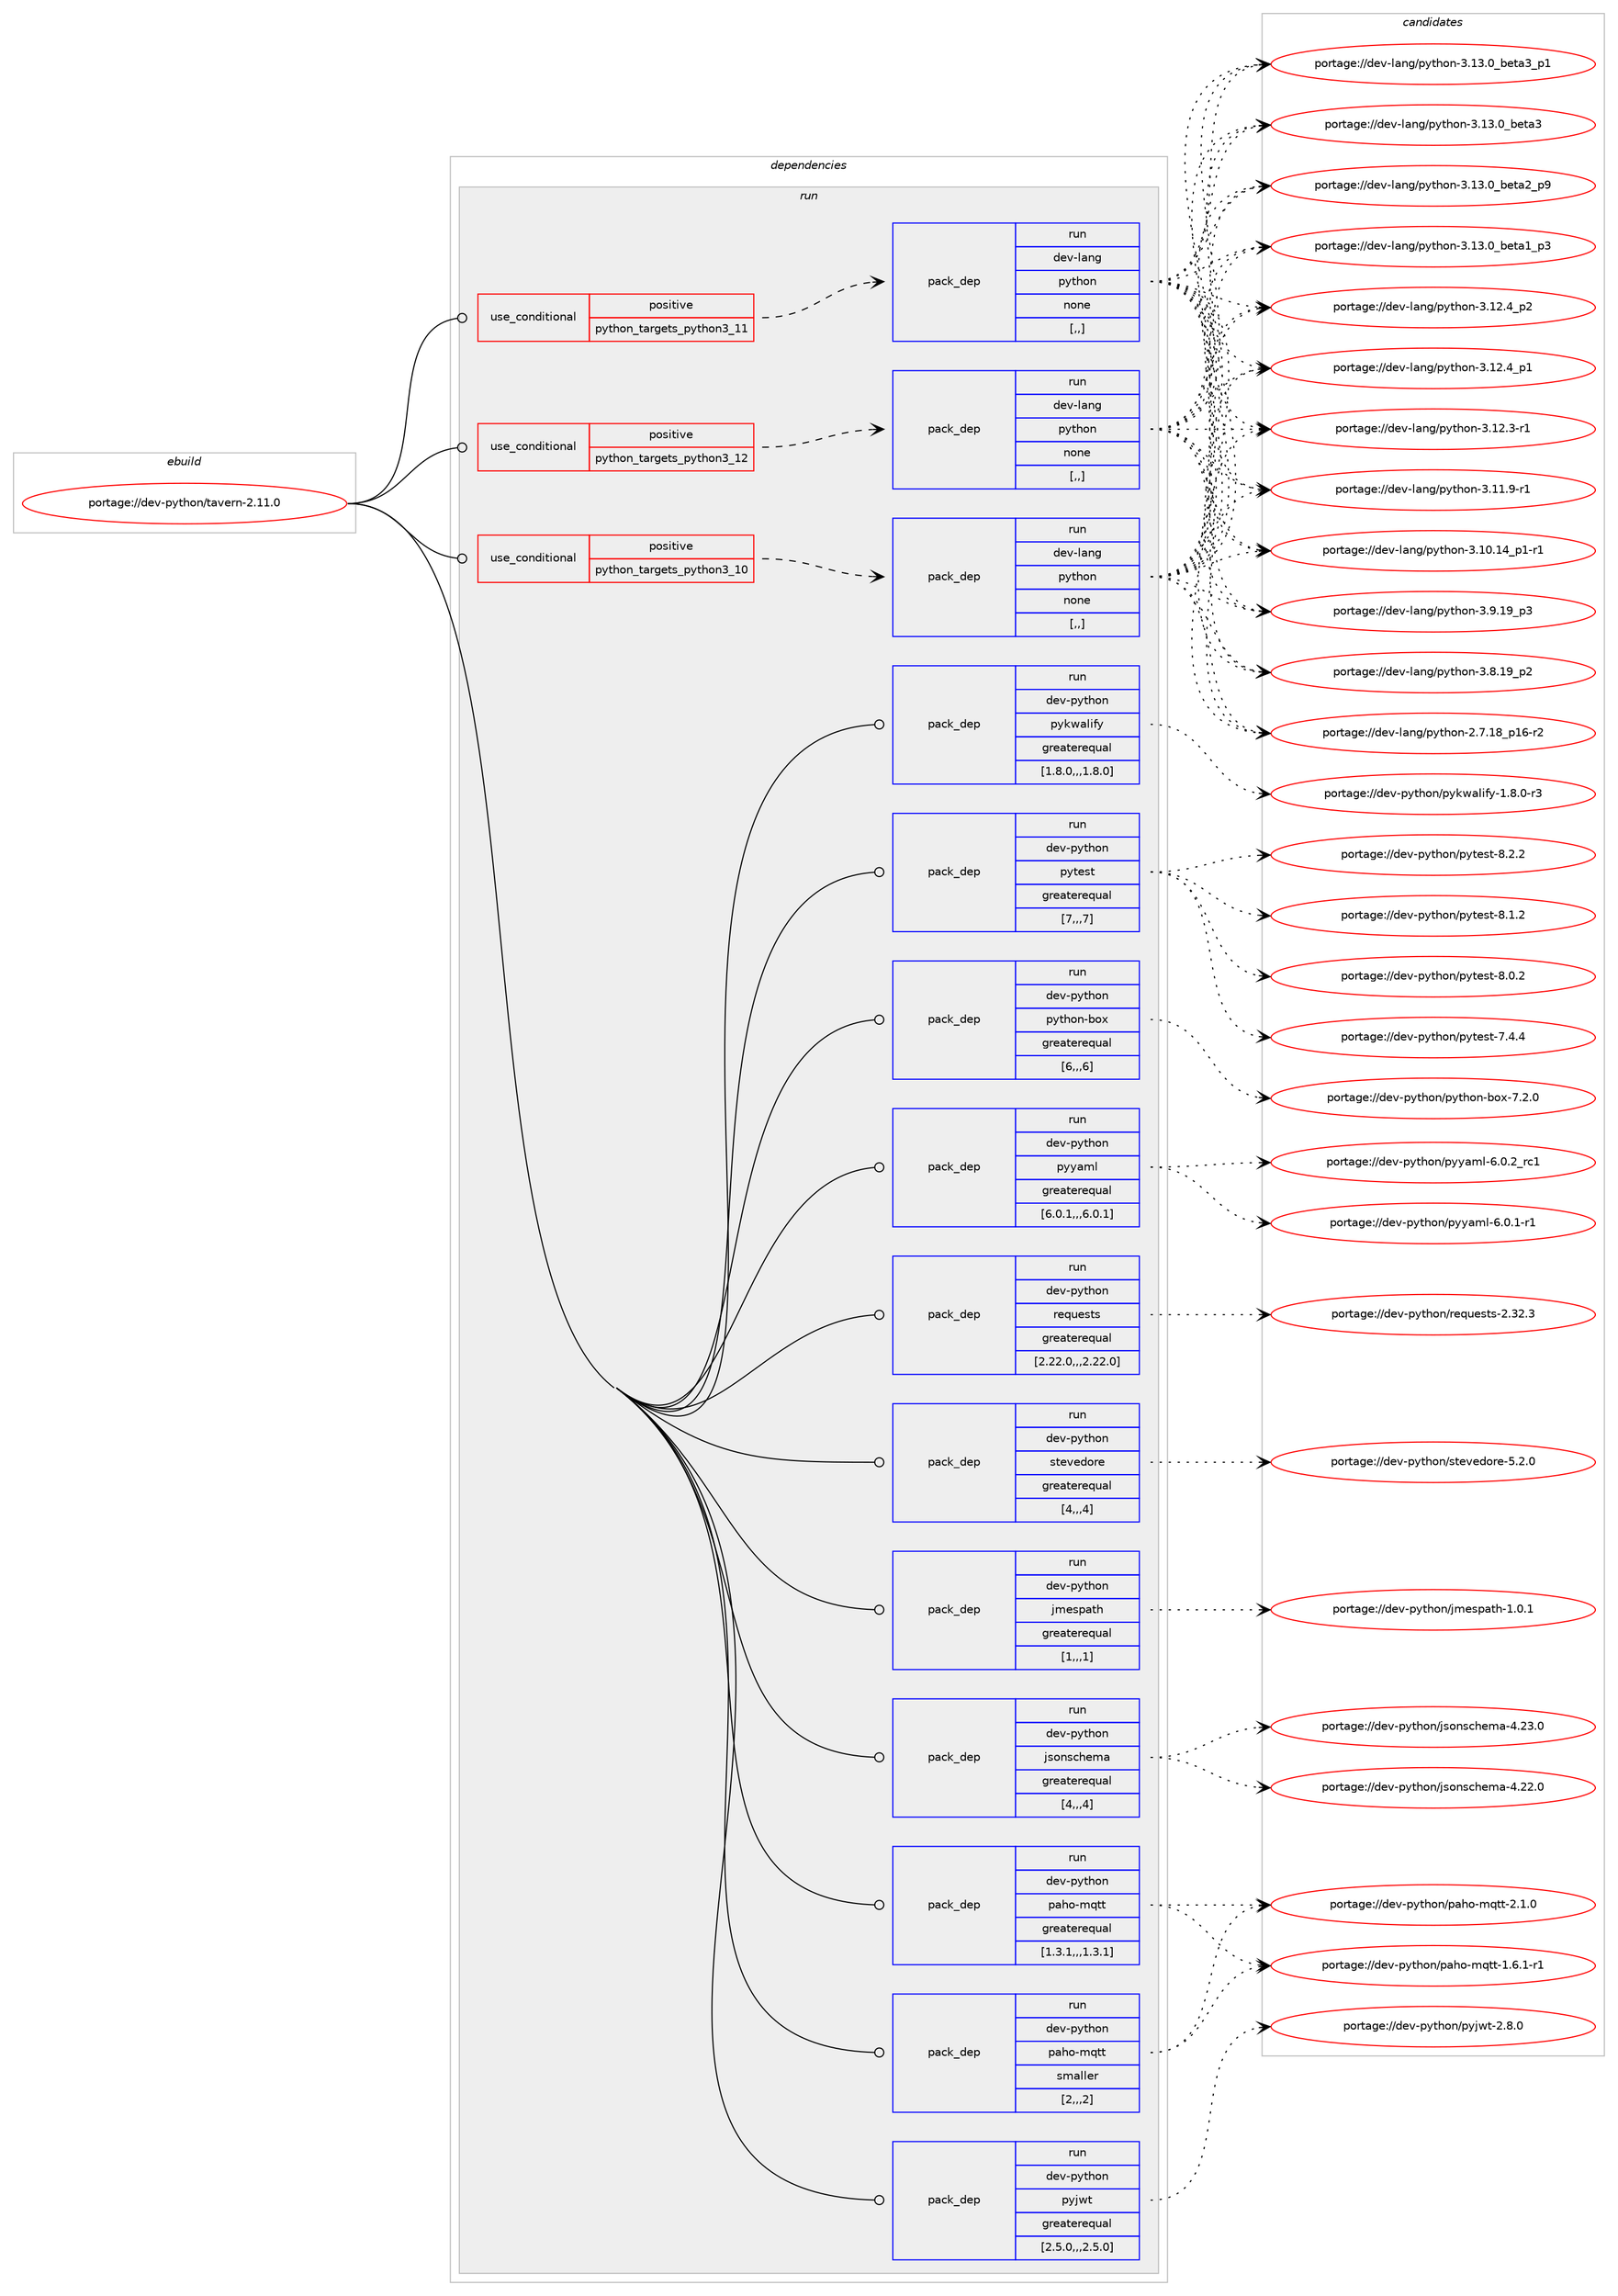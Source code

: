 digraph prolog {

# *************
# Graph options
# *************

newrank=true;
concentrate=true;
compound=true;
graph [rankdir=LR,fontname=Helvetica,fontsize=10,ranksep=1.5];#, ranksep=2.5, nodesep=0.2];
edge  [arrowhead=vee];
node  [fontname=Helvetica,fontsize=10];

# **********
# The ebuild
# **********

subgraph cluster_leftcol {
color=gray;
rank=same;
label=<<i>ebuild</i>>;
id [label="portage://dev-python/tavern-2.11.0", color=red, width=4, href="../dev-python/tavern-2.11.0.svg"];
}

# ****************
# The dependencies
# ****************

subgraph cluster_midcol {
color=gray;
label=<<i>dependencies</i>>;
subgraph cluster_compile {
fillcolor="#eeeeee";
style=filled;
label=<<i>compile</i>>;
}
subgraph cluster_compileandrun {
fillcolor="#eeeeee";
style=filled;
label=<<i>compile and run</i>>;
}
subgraph cluster_run {
fillcolor="#eeeeee";
style=filled;
label=<<i>run</i>>;
subgraph cond39888 {
dependency164078 [label=<<TABLE BORDER="0" CELLBORDER="1" CELLSPACING="0" CELLPADDING="4"><TR><TD ROWSPAN="3" CELLPADDING="10">use_conditional</TD></TR><TR><TD>positive</TD></TR><TR><TD>python_targets_python3_10</TD></TR></TABLE>>, shape=none, color=red];
subgraph pack122930 {
dependency164079 [label=<<TABLE BORDER="0" CELLBORDER="1" CELLSPACING="0" CELLPADDING="4" WIDTH="220"><TR><TD ROWSPAN="6" CELLPADDING="30">pack_dep</TD></TR><TR><TD WIDTH="110">run</TD></TR><TR><TD>dev-lang</TD></TR><TR><TD>python</TD></TR><TR><TD>none</TD></TR><TR><TD>[,,]</TD></TR></TABLE>>, shape=none, color=blue];
}
dependency164078:e -> dependency164079:w [weight=20,style="dashed",arrowhead="vee"];
}
id:e -> dependency164078:w [weight=20,style="solid",arrowhead="odot"];
subgraph cond39889 {
dependency164080 [label=<<TABLE BORDER="0" CELLBORDER="1" CELLSPACING="0" CELLPADDING="4"><TR><TD ROWSPAN="3" CELLPADDING="10">use_conditional</TD></TR><TR><TD>positive</TD></TR><TR><TD>python_targets_python3_11</TD></TR></TABLE>>, shape=none, color=red];
subgraph pack122931 {
dependency164081 [label=<<TABLE BORDER="0" CELLBORDER="1" CELLSPACING="0" CELLPADDING="4" WIDTH="220"><TR><TD ROWSPAN="6" CELLPADDING="30">pack_dep</TD></TR><TR><TD WIDTH="110">run</TD></TR><TR><TD>dev-lang</TD></TR><TR><TD>python</TD></TR><TR><TD>none</TD></TR><TR><TD>[,,]</TD></TR></TABLE>>, shape=none, color=blue];
}
dependency164080:e -> dependency164081:w [weight=20,style="dashed",arrowhead="vee"];
}
id:e -> dependency164080:w [weight=20,style="solid",arrowhead="odot"];
subgraph cond39890 {
dependency164082 [label=<<TABLE BORDER="0" CELLBORDER="1" CELLSPACING="0" CELLPADDING="4"><TR><TD ROWSPAN="3" CELLPADDING="10">use_conditional</TD></TR><TR><TD>positive</TD></TR><TR><TD>python_targets_python3_12</TD></TR></TABLE>>, shape=none, color=red];
subgraph pack122932 {
dependency164083 [label=<<TABLE BORDER="0" CELLBORDER="1" CELLSPACING="0" CELLPADDING="4" WIDTH="220"><TR><TD ROWSPAN="6" CELLPADDING="30">pack_dep</TD></TR><TR><TD WIDTH="110">run</TD></TR><TR><TD>dev-lang</TD></TR><TR><TD>python</TD></TR><TR><TD>none</TD></TR><TR><TD>[,,]</TD></TR></TABLE>>, shape=none, color=blue];
}
dependency164082:e -> dependency164083:w [weight=20,style="dashed",arrowhead="vee"];
}
id:e -> dependency164082:w [weight=20,style="solid",arrowhead="odot"];
subgraph pack122933 {
dependency164084 [label=<<TABLE BORDER="0" CELLBORDER="1" CELLSPACING="0" CELLPADDING="4" WIDTH="220"><TR><TD ROWSPAN="6" CELLPADDING="30">pack_dep</TD></TR><TR><TD WIDTH="110">run</TD></TR><TR><TD>dev-python</TD></TR><TR><TD>jmespath</TD></TR><TR><TD>greaterequal</TD></TR><TR><TD>[1,,,1]</TD></TR></TABLE>>, shape=none, color=blue];
}
id:e -> dependency164084:w [weight=20,style="solid",arrowhead="odot"];
subgraph pack122934 {
dependency164085 [label=<<TABLE BORDER="0" CELLBORDER="1" CELLSPACING="0" CELLPADDING="4" WIDTH="220"><TR><TD ROWSPAN="6" CELLPADDING="30">pack_dep</TD></TR><TR><TD WIDTH="110">run</TD></TR><TR><TD>dev-python</TD></TR><TR><TD>jsonschema</TD></TR><TR><TD>greaterequal</TD></TR><TR><TD>[4,,,4]</TD></TR></TABLE>>, shape=none, color=blue];
}
id:e -> dependency164085:w [weight=20,style="solid",arrowhead="odot"];
subgraph pack122935 {
dependency164086 [label=<<TABLE BORDER="0" CELLBORDER="1" CELLSPACING="0" CELLPADDING="4" WIDTH="220"><TR><TD ROWSPAN="6" CELLPADDING="30">pack_dep</TD></TR><TR><TD WIDTH="110">run</TD></TR><TR><TD>dev-python</TD></TR><TR><TD>paho-mqtt</TD></TR><TR><TD>greaterequal</TD></TR><TR><TD>[1.3.1,,,1.3.1]</TD></TR></TABLE>>, shape=none, color=blue];
}
id:e -> dependency164086:w [weight=20,style="solid",arrowhead="odot"];
subgraph pack122936 {
dependency164087 [label=<<TABLE BORDER="0" CELLBORDER="1" CELLSPACING="0" CELLPADDING="4" WIDTH="220"><TR><TD ROWSPAN="6" CELLPADDING="30">pack_dep</TD></TR><TR><TD WIDTH="110">run</TD></TR><TR><TD>dev-python</TD></TR><TR><TD>paho-mqtt</TD></TR><TR><TD>smaller</TD></TR><TR><TD>[2,,,2]</TD></TR></TABLE>>, shape=none, color=blue];
}
id:e -> dependency164087:w [weight=20,style="solid",arrowhead="odot"];
subgraph pack122937 {
dependency164088 [label=<<TABLE BORDER="0" CELLBORDER="1" CELLSPACING="0" CELLPADDING="4" WIDTH="220"><TR><TD ROWSPAN="6" CELLPADDING="30">pack_dep</TD></TR><TR><TD WIDTH="110">run</TD></TR><TR><TD>dev-python</TD></TR><TR><TD>pyjwt</TD></TR><TR><TD>greaterequal</TD></TR><TR><TD>[2.5.0,,,2.5.0]</TD></TR></TABLE>>, shape=none, color=blue];
}
id:e -> dependency164088:w [weight=20,style="solid",arrowhead="odot"];
subgraph pack122938 {
dependency164089 [label=<<TABLE BORDER="0" CELLBORDER="1" CELLSPACING="0" CELLPADDING="4" WIDTH="220"><TR><TD ROWSPAN="6" CELLPADDING="30">pack_dep</TD></TR><TR><TD WIDTH="110">run</TD></TR><TR><TD>dev-python</TD></TR><TR><TD>pykwalify</TD></TR><TR><TD>greaterequal</TD></TR><TR><TD>[1.8.0,,,1.8.0]</TD></TR></TABLE>>, shape=none, color=blue];
}
id:e -> dependency164089:w [weight=20,style="solid",arrowhead="odot"];
subgraph pack122939 {
dependency164090 [label=<<TABLE BORDER="0" CELLBORDER="1" CELLSPACING="0" CELLPADDING="4" WIDTH="220"><TR><TD ROWSPAN="6" CELLPADDING="30">pack_dep</TD></TR><TR><TD WIDTH="110">run</TD></TR><TR><TD>dev-python</TD></TR><TR><TD>pytest</TD></TR><TR><TD>greaterequal</TD></TR><TR><TD>[7,,,7]</TD></TR></TABLE>>, shape=none, color=blue];
}
id:e -> dependency164090:w [weight=20,style="solid",arrowhead="odot"];
subgraph pack122940 {
dependency164091 [label=<<TABLE BORDER="0" CELLBORDER="1" CELLSPACING="0" CELLPADDING="4" WIDTH="220"><TR><TD ROWSPAN="6" CELLPADDING="30">pack_dep</TD></TR><TR><TD WIDTH="110">run</TD></TR><TR><TD>dev-python</TD></TR><TR><TD>python-box</TD></TR><TR><TD>greaterequal</TD></TR><TR><TD>[6,,,6]</TD></TR></TABLE>>, shape=none, color=blue];
}
id:e -> dependency164091:w [weight=20,style="solid",arrowhead="odot"];
subgraph pack122941 {
dependency164092 [label=<<TABLE BORDER="0" CELLBORDER="1" CELLSPACING="0" CELLPADDING="4" WIDTH="220"><TR><TD ROWSPAN="6" CELLPADDING="30">pack_dep</TD></TR><TR><TD WIDTH="110">run</TD></TR><TR><TD>dev-python</TD></TR><TR><TD>pyyaml</TD></TR><TR><TD>greaterequal</TD></TR><TR><TD>[6.0.1,,,6.0.1]</TD></TR></TABLE>>, shape=none, color=blue];
}
id:e -> dependency164092:w [weight=20,style="solid",arrowhead="odot"];
subgraph pack122942 {
dependency164093 [label=<<TABLE BORDER="0" CELLBORDER="1" CELLSPACING="0" CELLPADDING="4" WIDTH="220"><TR><TD ROWSPAN="6" CELLPADDING="30">pack_dep</TD></TR><TR><TD WIDTH="110">run</TD></TR><TR><TD>dev-python</TD></TR><TR><TD>requests</TD></TR><TR><TD>greaterequal</TD></TR><TR><TD>[2.22.0,,,2.22.0]</TD></TR></TABLE>>, shape=none, color=blue];
}
id:e -> dependency164093:w [weight=20,style="solid",arrowhead="odot"];
subgraph pack122943 {
dependency164094 [label=<<TABLE BORDER="0" CELLBORDER="1" CELLSPACING="0" CELLPADDING="4" WIDTH="220"><TR><TD ROWSPAN="6" CELLPADDING="30">pack_dep</TD></TR><TR><TD WIDTH="110">run</TD></TR><TR><TD>dev-python</TD></TR><TR><TD>stevedore</TD></TR><TR><TD>greaterequal</TD></TR><TR><TD>[4,,,4]</TD></TR></TABLE>>, shape=none, color=blue];
}
id:e -> dependency164094:w [weight=20,style="solid",arrowhead="odot"];
}
}

# **************
# The candidates
# **************

subgraph cluster_choices {
rank=same;
color=gray;
label=<<i>candidates</i>>;

subgraph choice122930 {
color=black;
nodesep=1;
choice10010111845108971101034711212111610411111045514649514648959810111697519511249 [label="portage://dev-lang/python-3.13.0_beta3_p1", color=red, width=4,href="../dev-lang/python-3.13.0_beta3_p1.svg"];
choice1001011184510897110103471121211161041111104551464951464895981011169751 [label="portage://dev-lang/python-3.13.0_beta3", color=red, width=4,href="../dev-lang/python-3.13.0_beta3.svg"];
choice10010111845108971101034711212111610411111045514649514648959810111697509511257 [label="portage://dev-lang/python-3.13.0_beta2_p9", color=red, width=4,href="../dev-lang/python-3.13.0_beta2_p9.svg"];
choice10010111845108971101034711212111610411111045514649514648959810111697499511251 [label="portage://dev-lang/python-3.13.0_beta1_p3", color=red, width=4,href="../dev-lang/python-3.13.0_beta1_p3.svg"];
choice100101118451089711010347112121116104111110455146495046529511250 [label="portage://dev-lang/python-3.12.4_p2", color=red, width=4,href="../dev-lang/python-3.12.4_p2.svg"];
choice100101118451089711010347112121116104111110455146495046529511249 [label="portage://dev-lang/python-3.12.4_p1", color=red, width=4,href="../dev-lang/python-3.12.4_p1.svg"];
choice100101118451089711010347112121116104111110455146495046514511449 [label="portage://dev-lang/python-3.12.3-r1", color=red, width=4,href="../dev-lang/python-3.12.3-r1.svg"];
choice100101118451089711010347112121116104111110455146494946574511449 [label="portage://dev-lang/python-3.11.9-r1", color=red, width=4,href="../dev-lang/python-3.11.9-r1.svg"];
choice100101118451089711010347112121116104111110455146494846495295112494511449 [label="portage://dev-lang/python-3.10.14_p1-r1", color=red, width=4,href="../dev-lang/python-3.10.14_p1-r1.svg"];
choice100101118451089711010347112121116104111110455146574649579511251 [label="portage://dev-lang/python-3.9.19_p3", color=red, width=4,href="../dev-lang/python-3.9.19_p3.svg"];
choice100101118451089711010347112121116104111110455146564649579511250 [label="portage://dev-lang/python-3.8.19_p2", color=red, width=4,href="../dev-lang/python-3.8.19_p2.svg"];
choice100101118451089711010347112121116104111110455046554649569511249544511450 [label="portage://dev-lang/python-2.7.18_p16-r2", color=red, width=4,href="../dev-lang/python-2.7.18_p16-r2.svg"];
dependency164079:e -> choice10010111845108971101034711212111610411111045514649514648959810111697519511249:w [style=dotted,weight="100"];
dependency164079:e -> choice1001011184510897110103471121211161041111104551464951464895981011169751:w [style=dotted,weight="100"];
dependency164079:e -> choice10010111845108971101034711212111610411111045514649514648959810111697509511257:w [style=dotted,weight="100"];
dependency164079:e -> choice10010111845108971101034711212111610411111045514649514648959810111697499511251:w [style=dotted,weight="100"];
dependency164079:e -> choice100101118451089711010347112121116104111110455146495046529511250:w [style=dotted,weight="100"];
dependency164079:e -> choice100101118451089711010347112121116104111110455146495046529511249:w [style=dotted,weight="100"];
dependency164079:e -> choice100101118451089711010347112121116104111110455146495046514511449:w [style=dotted,weight="100"];
dependency164079:e -> choice100101118451089711010347112121116104111110455146494946574511449:w [style=dotted,weight="100"];
dependency164079:e -> choice100101118451089711010347112121116104111110455146494846495295112494511449:w [style=dotted,weight="100"];
dependency164079:e -> choice100101118451089711010347112121116104111110455146574649579511251:w [style=dotted,weight="100"];
dependency164079:e -> choice100101118451089711010347112121116104111110455146564649579511250:w [style=dotted,weight="100"];
dependency164079:e -> choice100101118451089711010347112121116104111110455046554649569511249544511450:w [style=dotted,weight="100"];
}
subgraph choice122931 {
color=black;
nodesep=1;
choice10010111845108971101034711212111610411111045514649514648959810111697519511249 [label="portage://dev-lang/python-3.13.0_beta3_p1", color=red, width=4,href="../dev-lang/python-3.13.0_beta3_p1.svg"];
choice1001011184510897110103471121211161041111104551464951464895981011169751 [label="portage://dev-lang/python-3.13.0_beta3", color=red, width=4,href="../dev-lang/python-3.13.0_beta3.svg"];
choice10010111845108971101034711212111610411111045514649514648959810111697509511257 [label="portage://dev-lang/python-3.13.0_beta2_p9", color=red, width=4,href="../dev-lang/python-3.13.0_beta2_p9.svg"];
choice10010111845108971101034711212111610411111045514649514648959810111697499511251 [label="portage://dev-lang/python-3.13.0_beta1_p3", color=red, width=4,href="../dev-lang/python-3.13.0_beta1_p3.svg"];
choice100101118451089711010347112121116104111110455146495046529511250 [label="portage://dev-lang/python-3.12.4_p2", color=red, width=4,href="../dev-lang/python-3.12.4_p2.svg"];
choice100101118451089711010347112121116104111110455146495046529511249 [label="portage://dev-lang/python-3.12.4_p1", color=red, width=4,href="../dev-lang/python-3.12.4_p1.svg"];
choice100101118451089711010347112121116104111110455146495046514511449 [label="portage://dev-lang/python-3.12.3-r1", color=red, width=4,href="../dev-lang/python-3.12.3-r1.svg"];
choice100101118451089711010347112121116104111110455146494946574511449 [label="portage://dev-lang/python-3.11.9-r1", color=red, width=4,href="../dev-lang/python-3.11.9-r1.svg"];
choice100101118451089711010347112121116104111110455146494846495295112494511449 [label="portage://dev-lang/python-3.10.14_p1-r1", color=red, width=4,href="../dev-lang/python-3.10.14_p1-r1.svg"];
choice100101118451089711010347112121116104111110455146574649579511251 [label="portage://dev-lang/python-3.9.19_p3", color=red, width=4,href="../dev-lang/python-3.9.19_p3.svg"];
choice100101118451089711010347112121116104111110455146564649579511250 [label="portage://dev-lang/python-3.8.19_p2", color=red, width=4,href="../dev-lang/python-3.8.19_p2.svg"];
choice100101118451089711010347112121116104111110455046554649569511249544511450 [label="portage://dev-lang/python-2.7.18_p16-r2", color=red, width=4,href="../dev-lang/python-2.7.18_p16-r2.svg"];
dependency164081:e -> choice10010111845108971101034711212111610411111045514649514648959810111697519511249:w [style=dotted,weight="100"];
dependency164081:e -> choice1001011184510897110103471121211161041111104551464951464895981011169751:w [style=dotted,weight="100"];
dependency164081:e -> choice10010111845108971101034711212111610411111045514649514648959810111697509511257:w [style=dotted,weight="100"];
dependency164081:e -> choice10010111845108971101034711212111610411111045514649514648959810111697499511251:w [style=dotted,weight="100"];
dependency164081:e -> choice100101118451089711010347112121116104111110455146495046529511250:w [style=dotted,weight="100"];
dependency164081:e -> choice100101118451089711010347112121116104111110455146495046529511249:w [style=dotted,weight="100"];
dependency164081:e -> choice100101118451089711010347112121116104111110455146495046514511449:w [style=dotted,weight="100"];
dependency164081:e -> choice100101118451089711010347112121116104111110455146494946574511449:w [style=dotted,weight="100"];
dependency164081:e -> choice100101118451089711010347112121116104111110455146494846495295112494511449:w [style=dotted,weight="100"];
dependency164081:e -> choice100101118451089711010347112121116104111110455146574649579511251:w [style=dotted,weight="100"];
dependency164081:e -> choice100101118451089711010347112121116104111110455146564649579511250:w [style=dotted,weight="100"];
dependency164081:e -> choice100101118451089711010347112121116104111110455046554649569511249544511450:w [style=dotted,weight="100"];
}
subgraph choice122932 {
color=black;
nodesep=1;
choice10010111845108971101034711212111610411111045514649514648959810111697519511249 [label="portage://dev-lang/python-3.13.0_beta3_p1", color=red, width=4,href="../dev-lang/python-3.13.0_beta3_p1.svg"];
choice1001011184510897110103471121211161041111104551464951464895981011169751 [label="portage://dev-lang/python-3.13.0_beta3", color=red, width=4,href="../dev-lang/python-3.13.0_beta3.svg"];
choice10010111845108971101034711212111610411111045514649514648959810111697509511257 [label="portage://dev-lang/python-3.13.0_beta2_p9", color=red, width=4,href="../dev-lang/python-3.13.0_beta2_p9.svg"];
choice10010111845108971101034711212111610411111045514649514648959810111697499511251 [label="portage://dev-lang/python-3.13.0_beta1_p3", color=red, width=4,href="../dev-lang/python-3.13.0_beta1_p3.svg"];
choice100101118451089711010347112121116104111110455146495046529511250 [label="portage://dev-lang/python-3.12.4_p2", color=red, width=4,href="../dev-lang/python-3.12.4_p2.svg"];
choice100101118451089711010347112121116104111110455146495046529511249 [label="portage://dev-lang/python-3.12.4_p1", color=red, width=4,href="../dev-lang/python-3.12.4_p1.svg"];
choice100101118451089711010347112121116104111110455146495046514511449 [label="portage://dev-lang/python-3.12.3-r1", color=red, width=4,href="../dev-lang/python-3.12.3-r1.svg"];
choice100101118451089711010347112121116104111110455146494946574511449 [label="portage://dev-lang/python-3.11.9-r1", color=red, width=4,href="../dev-lang/python-3.11.9-r1.svg"];
choice100101118451089711010347112121116104111110455146494846495295112494511449 [label="portage://dev-lang/python-3.10.14_p1-r1", color=red, width=4,href="../dev-lang/python-3.10.14_p1-r1.svg"];
choice100101118451089711010347112121116104111110455146574649579511251 [label="portage://dev-lang/python-3.9.19_p3", color=red, width=4,href="../dev-lang/python-3.9.19_p3.svg"];
choice100101118451089711010347112121116104111110455146564649579511250 [label="portage://dev-lang/python-3.8.19_p2", color=red, width=4,href="../dev-lang/python-3.8.19_p2.svg"];
choice100101118451089711010347112121116104111110455046554649569511249544511450 [label="portage://dev-lang/python-2.7.18_p16-r2", color=red, width=4,href="../dev-lang/python-2.7.18_p16-r2.svg"];
dependency164083:e -> choice10010111845108971101034711212111610411111045514649514648959810111697519511249:w [style=dotted,weight="100"];
dependency164083:e -> choice1001011184510897110103471121211161041111104551464951464895981011169751:w [style=dotted,weight="100"];
dependency164083:e -> choice10010111845108971101034711212111610411111045514649514648959810111697509511257:w [style=dotted,weight="100"];
dependency164083:e -> choice10010111845108971101034711212111610411111045514649514648959810111697499511251:w [style=dotted,weight="100"];
dependency164083:e -> choice100101118451089711010347112121116104111110455146495046529511250:w [style=dotted,weight="100"];
dependency164083:e -> choice100101118451089711010347112121116104111110455146495046529511249:w [style=dotted,weight="100"];
dependency164083:e -> choice100101118451089711010347112121116104111110455146495046514511449:w [style=dotted,weight="100"];
dependency164083:e -> choice100101118451089711010347112121116104111110455146494946574511449:w [style=dotted,weight="100"];
dependency164083:e -> choice100101118451089711010347112121116104111110455146494846495295112494511449:w [style=dotted,weight="100"];
dependency164083:e -> choice100101118451089711010347112121116104111110455146574649579511251:w [style=dotted,weight="100"];
dependency164083:e -> choice100101118451089711010347112121116104111110455146564649579511250:w [style=dotted,weight="100"];
dependency164083:e -> choice100101118451089711010347112121116104111110455046554649569511249544511450:w [style=dotted,weight="100"];
}
subgraph choice122933 {
color=black;
nodesep=1;
choice100101118451121211161041111104710610910111511297116104454946484649 [label="portage://dev-python/jmespath-1.0.1", color=red, width=4,href="../dev-python/jmespath-1.0.1.svg"];
dependency164084:e -> choice100101118451121211161041111104710610910111511297116104454946484649:w [style=dotted,weight="100"];
}
subgraph choice122934 {
color=black;
nodesep=1;
choice1001011184511212111610411111047106115111110115991041011099745524650514648 [label="portage://dev-python/jsonschema-4.23.0", color=red, width=4,href="../dev-python/jsonschema-4.23.0.svg"];
choice1001011184511212111610411111047106115111110115991041011099745524650504648 [label="portage://dev-python/jsonschema-4.22.0", color=red, width=4,href="../dev-python/jsonschema-4.22.0.svg"];
dependency164085:e -> choice1001011184511212111610411111047106115111110115991041011099745524650514648:w [style=dotted,weight="100"];
dependency164085:e -> choice1001011184511212111610411111047106115111110115991041011099745524650504648:w [style=dotted,weight="100"];
}
subgraph choice122935 {
color=black;
nodesep=1;
choice10010111845112121116104111110471129710411145109113116116455046494648 [label="portage://dev-python/paho-mqtt-2.1.0", color=red, width=4,href="../dev-python/paho-mqtt-2.1.0.svg"];
choice100101118451121211161041111104711297104111451091131161164549465446494511449 [label="portage://dev-python/paho-mqtt-1.6.1-r1", color=red, width=4,href="../dev-python/paho-mqtt-1.6.1-r1.svg"];
dependency164086:e -> choice10010111845112121116104111110471129710411145109113116116455046494648:w [style=dotted,weight="100"];
dependency164086:e -> choice100101118451121211161041111104711297104111451091131161164549465446494511449:w [style=dotted,weight="100"];
}
subgraph choice122936 {
color=black;
nodesep=1;
choice10010111845112121116104111110471129710411145109113116116455046494648 [label="portage://dev-python/paho-mqtt-2.1.0", color=red, width=4,href="../dev-python/paho-mqtt-2.1.0.svg"];
choice100101118451121211161041111104711297104111451091131161164549465446494511449 [label="portage://dev-python/paho-mqtt-1.6.1-r1", color=red, width=4,href="../dev-python/paho-mqtt-1.6.1-r1.svg"];
dependency164087:e -> choice10010111845112121116104111110471129710411145109113116116455046494648:w [style=dotted,weight="100"];
dependency164087:e -> choice100101118451121211161041111104711297104111451091131161164549465446494511449:w [style=dotted,weight="100"];
}
subgraph choice122937 {
color=black;
nodesep=1;
choice1001011184511212111610411111047112121106119116455046564648 [label="portage://dev-python/pyjwt-2.8.0", color=red, width=4,href="../dev-python/pyjwt-2.8.0.svg"];
dependency164088:e -> choice1001011184511212111610411111047112121106119116455046564648:w [style=dotted,weight="100"];
}
subgraph choice122938 {
color=black;
nodesep=1;
choice1001011184511212111610411111047112121107119971081051021214549465646484511451 [label="portage://dev-python/pykwalify-1.8.0-r3", color=red, width=4,href="../dev-python/pykwalify-1.8.0-r3.svg"];
dependency164089:e -> choice1001011184511212111610411111047112121107119971081051021214549465646484511451:w [style=dotted,weight="100"];
}
subgraph choice122939 {
color=black;
nodesep=1;
choice1001011184511212111610411111047112121116101115116455646504650 [label="portage://dev-python/pytest-8.2.2", color=red, width=4,href="../dev-python/pytest-8.2.2.svg"];
choice1001011184511212111610411111047112121116101115116455646494650 [label="portage://dev-python/pytest-8.1.2", color=red, width=4,href="../dev-python/pytest-8.1.2.svg"];
choice1001011184511212111610411111047112121116101115116455646484650 [label="portage://dev-python/pytest-8.0.2", color=red, width=4,href="../dev-python/pytest-8.0.2.svg"];
choice1001011184511212111610411111047112121116101115116455546524652 [label="portage://dev-python/pytest-7.4.4", color=red, width=4,href="../dev-python/pytest-7.4.4.svg"];
dependency164090:e -> choice1001011184511212111610411111047112121116101115116455646504650:w [style=dotted,weight="100"];
dependency164090:e -> choice1001011184511212111610411111047112121116101115116455646494650:w [style=dotted,weight="100"];
dependency164090:e -> choice1001011184511212111610411111047112121116101115116455646484650:w [style=dotted,weight="100"];
dependency164090:e -> choice1001011184511212111610411111047112121116101115116455546524652:w [style=dotted,weight="100"];
}
subgraph choice122940 {
color=black;
nodesep=1;
choice10010111845112121116104111110471121211161041111104598111120455546504648 [label="portage://dev-python/python-box-7.2.0", color=red, width=4,href="../dev-python/python-box-7.2.0.svg"];
dependency164091:e -> choice10010111845112121116104111110471121211161041111104598111120455546504648:w [style=dotted,weight="100"];
}
subgraph choice122941 {
color=black;
nodesep=1;
choice100101118451121211161041111104711212112197109108455446484650951149949 [label="portage://dev-python/pyyaml-6.0.2_rc1", color=red, width=4,href="../dev-python/pyyaml-6.0.2_rc1.svg"];
choice1001011184511212111610411111047112121121971091084554464846494511449 [label="portage://dev-python/pyyaml-6.0.1-r1", color=red, width=4,href="../dev-python/pyyaml-6.0.1-r1.svg"];
dependency164092:e -> choice100101118451121211161041111104711212112197109108455446484650951149949:w [style=dotted,weight="100"];
dependency164092:e -> choice1001011184511212111610411111047112121121971091084554464846494511449:w [style=dotted,weight="100"];
}
subgraph choice122942 {
color=black;
nodesep=1;
choice100101118451121211161041111104711410111311710111511611545504651504651 [label="portage://dev-python/requests-2.32.3", color=red, width=4,href="../dev-python/requests-2.32.3.svg"];
dependency164093:e -> choice100101118451121211161041111104711410111311710111511611545504651504651:w [style=dotted,weight="100"];
}
subgraph choice122943 {
color=black;
nodesep=1;
choice1001011184511212111610411111047115116101118101100111114101455346504648 [label="portage://dev-python/stevedore-5.2.0", color=red, width=4,href="../dev-python/stevedore-5.2.0.svg"];
dependency164094:e -> choice1001011184511212111610411111047115116101118101100111114101455346504648:w [style=dotted,weight="100"];
}
}

}
